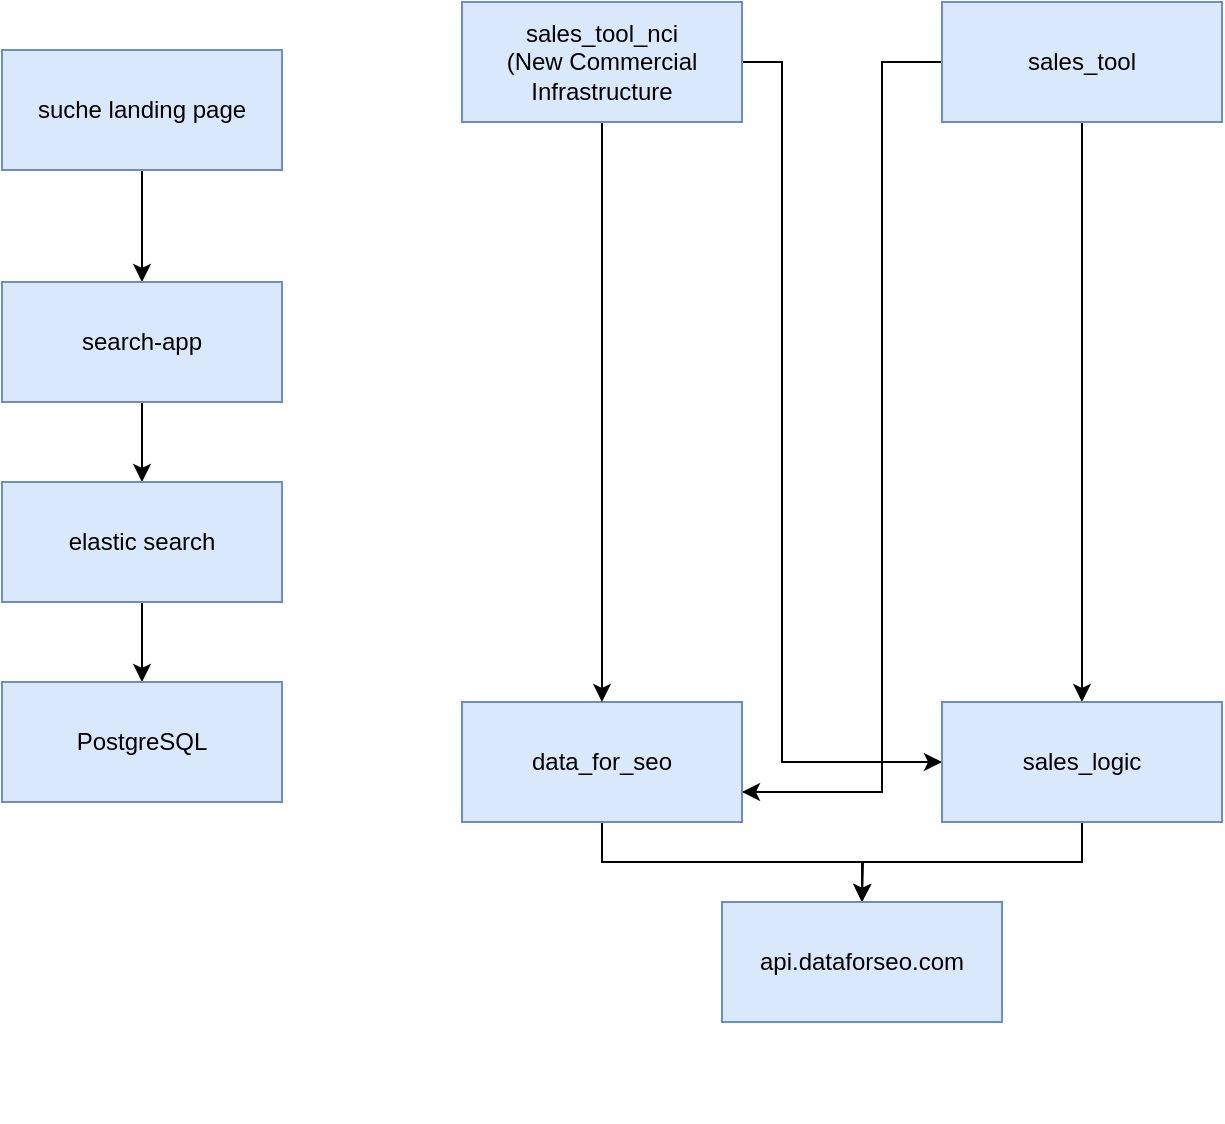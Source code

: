 <mxfile version="24.3.1" type="github">
  <diagram name="Page-1" id="efa7a0a1-bf9b-a30e-e6df-94a7791c09e9">
    <mxGraphModel dx="1434" dy="672" grid="1" gridSize="10" guides="1" tooltips="1" connect="1" arrows="1" fold="1" page="1" pageScale="1" pageWidth="826" pageHeight="1169" background="none" math="0" shadow="0">
      <root>
        <mxCell id="0" />
        <mxCell id="1" parent="0" />
        <mxCell id="BoenK5rsqblQoSDdwrWL-136" style="edgeStyle=orthogonalEdgeStyle;rounded=0;orthogonalLoop=1;jettySize=auto;html=1;exitX=0.5;exitY=1;exitDx=0;exitDy=0;entryX=0.5;entryY=0;entryDx=0;entryDy=0;" parent="1" source="BoenK5rsqblQoSDdwrWL-115" target="BoenK5rsqblQoSDdwrWL-117" edge="1">
          <mxGeometry relative="1" as="geometry" />
        </mxCell>
        <mxCell id="BoenK5rsqblQoSDdwrWL-115" value="suche landing page" style="rounded=0;whiteSpace=wrap;html=1;fillColor=#dae8fc;strokeColor=#6c8ebf;" parent="1" vertex="1">
          <mxGeometry x="150" y="54" width="140" height="60" as="geometry" />
        </mxCell>
        <mxCell id="BoenK5rsqblQoSDdwrWL-137" style="edgeStyle=orthogonalEdgeStyle;rounded=0;orthogonalLoop=1;jettySize=auto;html=1;exitX=0.5;exitY=1;exitDx=0;exitDy=0;entryX=0.5;entryY=0;entryDx=0;entryDy=0;" parent="1" source="BoenK5rsqblQoSDdwrWL-117" target="BoenK5rsqblQoSDdwrWL-119" edge="1">
          <mxGeometry relative="1" as="geometry" />
        </mxCell>
        <mxCell id="BoenK5rsqblQoSDdwrWL-117" value="search-app" style="rounded=0;whiteSpace=wrap;html=1;fillColor=#dae8fc;strokeColor=#6c8ebf;" parent="1" vertex="1">
          <mxGeometry x="150" y="170" width="140" height="60" as="geometry" />
        </mxCell>
        <mxCell id="BoenK5rsqblQoSDdwrWL-138" style="edgeStyle=orthogonalEdgeStyle;rounded=0;orthogonalLoop=1;jettySize=auto;html=1;exitX=0.5;exitY=1;exitDx=0;exitDy=0;entryX=0.5;entryY=0;entryDx=0;entryDy=0;" parent="1" source="BoenK5rsqblQoSDdwrWL-119" target="BoenK5rsqblQoSDdwrWL-120" edge="1">
          <mxGeometry relative="1" as="geometry" />
        </mxCell>
        <mxCell id="BoenK5rsqblQoSDdwrWL-119" value="elastic search" style="rounded=0;whiteSpace=wrap;html=1;fillColor=#dae8fc;strokeColor=#6c8ebf;" parent="1" vertex="1">
          <mxGeometry x="150" y="270" width="140" height="60" as="geometry" />
        </mxCell>
        <mxCell id="BoenK5rsqblQoSDdwrWL-120" value="PostgreSQL" style="rounded=0;whiteSpace=wrap;html=1;fillColor=#dae8fc;strokeColor=#6c8ebf;" parent="1" vertex="1">
          <mxGeometry x="150" y="370" width="140" height="60" as="geometry" />
        </mxCell>
        <mxCell id="Tpu-nOGl5Gwn2kse7SGc-8" style="edgeStyle=orthogonalEdgeStyle;rounded=0;orthogonalLoop=1;jettySize=auto;html=1;exitX=0.5;exitY=1;exitDx=0;exitDy=0;" edge="1" parent="1" source="Tpu-nOGl5Gwn2kse7SGc-1" target="Tpu-nOGl5Gwn2kse7SGc-7">
          <mxGeometry relative="1" as="geometry" />
        </mxCell>
        <mxCell id="Tpu-nOGl5Gwn2kse7SGc-1" value="data_for_seo" style="rounded=0;whiteSpace=wrap;html=1;fillColor=#dae8fc;strokeColor=#6c8ebf;" vertex="1" parent="1">
          <mxGeometry x="380" y="380" width="140" height="60" as="geometry" />
        </mxCell>
        <mxCell id="Tpu-nOGl5Gwn2kse7SGc-18" style="edgeStyle=orthogonalEdgeStyle;rounded=0;orthogonalLoop=1;jettySize=auto;html=1;exitX=0.5;exitY=1;exitDx=0;exitDy=0;entryX=0.5;entryY=0;entryDx=0;entryDy=0;" edge="1" parent="1" source="Tpu-nOGl5Gwn2kse7SGc-2" target="Tpu-nOGl5Gwn2kse7SGc-1">
          <mxGeometry relative="1" as="geometry" />
        </mxCell>
        <mxCell id="Tpu-nOGl5Gwn2kse7SGc-19" style="edgeStyle=orthogonalEdgeStyle;rounded=0;orthogonalLoop=1;jettySize=auto;html=1;exitX=1;exitY=0.5;exitDx=0;exitDy=0;entryX=0;entryY=0.5;entryDx=0;entryDy=0;" edge="1" parent="1" source="Tpu-nOGl5Gwn2kse7SGc-2" target="Tpu-nOGl5Gwn2kse7SGc-4">
          <mxGeometry relative="1" as="geometry">
            <Array as="points">
              <mxPoint x="540" y="60" />
              <mxPoint x="540" y="410" />
            </Array>
          </mxGeometry>
        </mxCell>
        <mxCell id="Tpu-nOGl5Gwn2kse7SGc-2" value="sales_tool_nci&lt;div&gt;(New Commercial Infrastructure&lt;/div&gt;" style="rounded=0;whiteSpace=wrap;html=1;fillColor=#dae8fc;strokeColor=#6c8ebf;" vertex="1" parent="1">
          <mxGeometry x="380" y="30" width="140" height="60" as="geometry" />
        </mxCell>
        <mxCell id="Tpu-nOGl5Gwn2kse7SGc-16" style="edgeStyle=orthogonalEdgeStyle;rounded=0;orthogonalLoop=1;jettySize=auto;html=1;exitX=0.5;exitY=1;exitDx=0;exitDy=0;entryX=0.5;entryY=0;entryDx=0;entryDy=0;" edge="1" parent="1" source="Tpu-nOGl5Gwn2kse7SGc-3" target="Tpu-nOGl5Gwn2kse7SGc-4">
          <mxGeometry relative="1" as="geometry" />
        </mxCell>
        <mxCell id="Tpu-nOGl5Gwn2kse7SGc-17" style="edgeStyle=orthogonalEdgeStyle;rounded=0;orthogonalLoop=1;jettySize=auto;html=1;exitX=0;exitY=0.5;exitDx=0;exitDy=0;entryX=1;entryY=0.75;entryDx=0;entryDy=0;" edge="1" parent="1" source="Tpu-nOGl5Gwn2kse7SGc-3" target="Tpu-nOGl5Gwn2kse7SGc-1">
          <mxGeometry relative="1" as="geometry">
            <Array as="points">
              <mxPoint x="590" y="60" />
              <mxPoint x="590" y="425" />
            </Array>
          </mxGeometry>
        </mxCell>
        <mxCell id="Tpu-nOGl5Gwn2kse7SGc-3" value="sales_tool" style="rounded=0;whiteSpace=wrap;html=1;fillColor=#dae8fc;strokeColor=#6c8ebf;" vertex="1" parent="1">
          <mxGeometry x="620" y="30" width="140" height="60" as="geometry" />
        </mxCell>
        <mxCell id="Tpu-nOGl5Gwn2kse7SGc-9" style="edgeStyle=orthogonalEdgeStyle;rounded=0;orthogonalLoop=1;jettySize=auto;html=1;exitX=0.5;exitY=1;exitDx=0;exitDy=0;" edge="1" parent="1" source="Tpu-nOGl5Gwn2kse7SGc-4">
          <mxGeometry relative="1" as="geometry">
            <mxPoint x="580" y="480" as="targetPoint" />
          </mxGeometry>
        </mxCell>
        <mxCell id="Tpu-nOGl5Gwn2kse7SGc-4" value="sales_logic" style="rounded=0;whiteSpace=wrap;html=1;fillColor=#dae8fc;strokeColor=#6c8ebf;" vertex="1" parent="1">
          <mxGeometry x="620" y="380" width="140" height="60" as="geometry" />
        </mxCell>
        <UserObject label="&lt;div style=&quot;background-color:#1e1f22;color:#bcbec4&quot;&gt;&lt;pre style=&quot;font-family:&#39;JetBrains Mono&#39;,monospace;font-size:9.8pt;&quot;&gt;&lt;br&gt;&lt;/pre&gt;&lt;/div&gt;" link="&lt;div style=&quot;background-color:#1e1f22;color:#bcbec4&quot;&gt;&lt;pre style=&quot;font-family:&#39;JetBrains Mono&#39;,monospace;font-size:9.8pt;&quot;&gt;api.dataforseo.com&lt;/pre&gt;&lt;/div&gt;" id="Tpu-nOGl5Gwn2kse7SGc-6">
          <mxCell style="text;whiteSpace=wrap;html=1;" vertex="1" parent="1">
            <mxGeometry x="350" y="520" width="180" height="70" as="geometry" />
          </mxCell>
        </UserObject>
        <mxCell id="Tpu-nOGl5Gwn2kse7SGc-7" value="api.dataforseo.com" style="rounded=0;whiteSpace=wrap;html=1;fillColor=#dae8fc;strokeColor=#6c8ebf;" vertex="1" parent="1">
          <mxGeometry x="510" y="480" width="140" height="60" as="geometry" />
        </mxCell>
      </root>
    </mxGraphModel>
  </diagram>
</mxfile>
